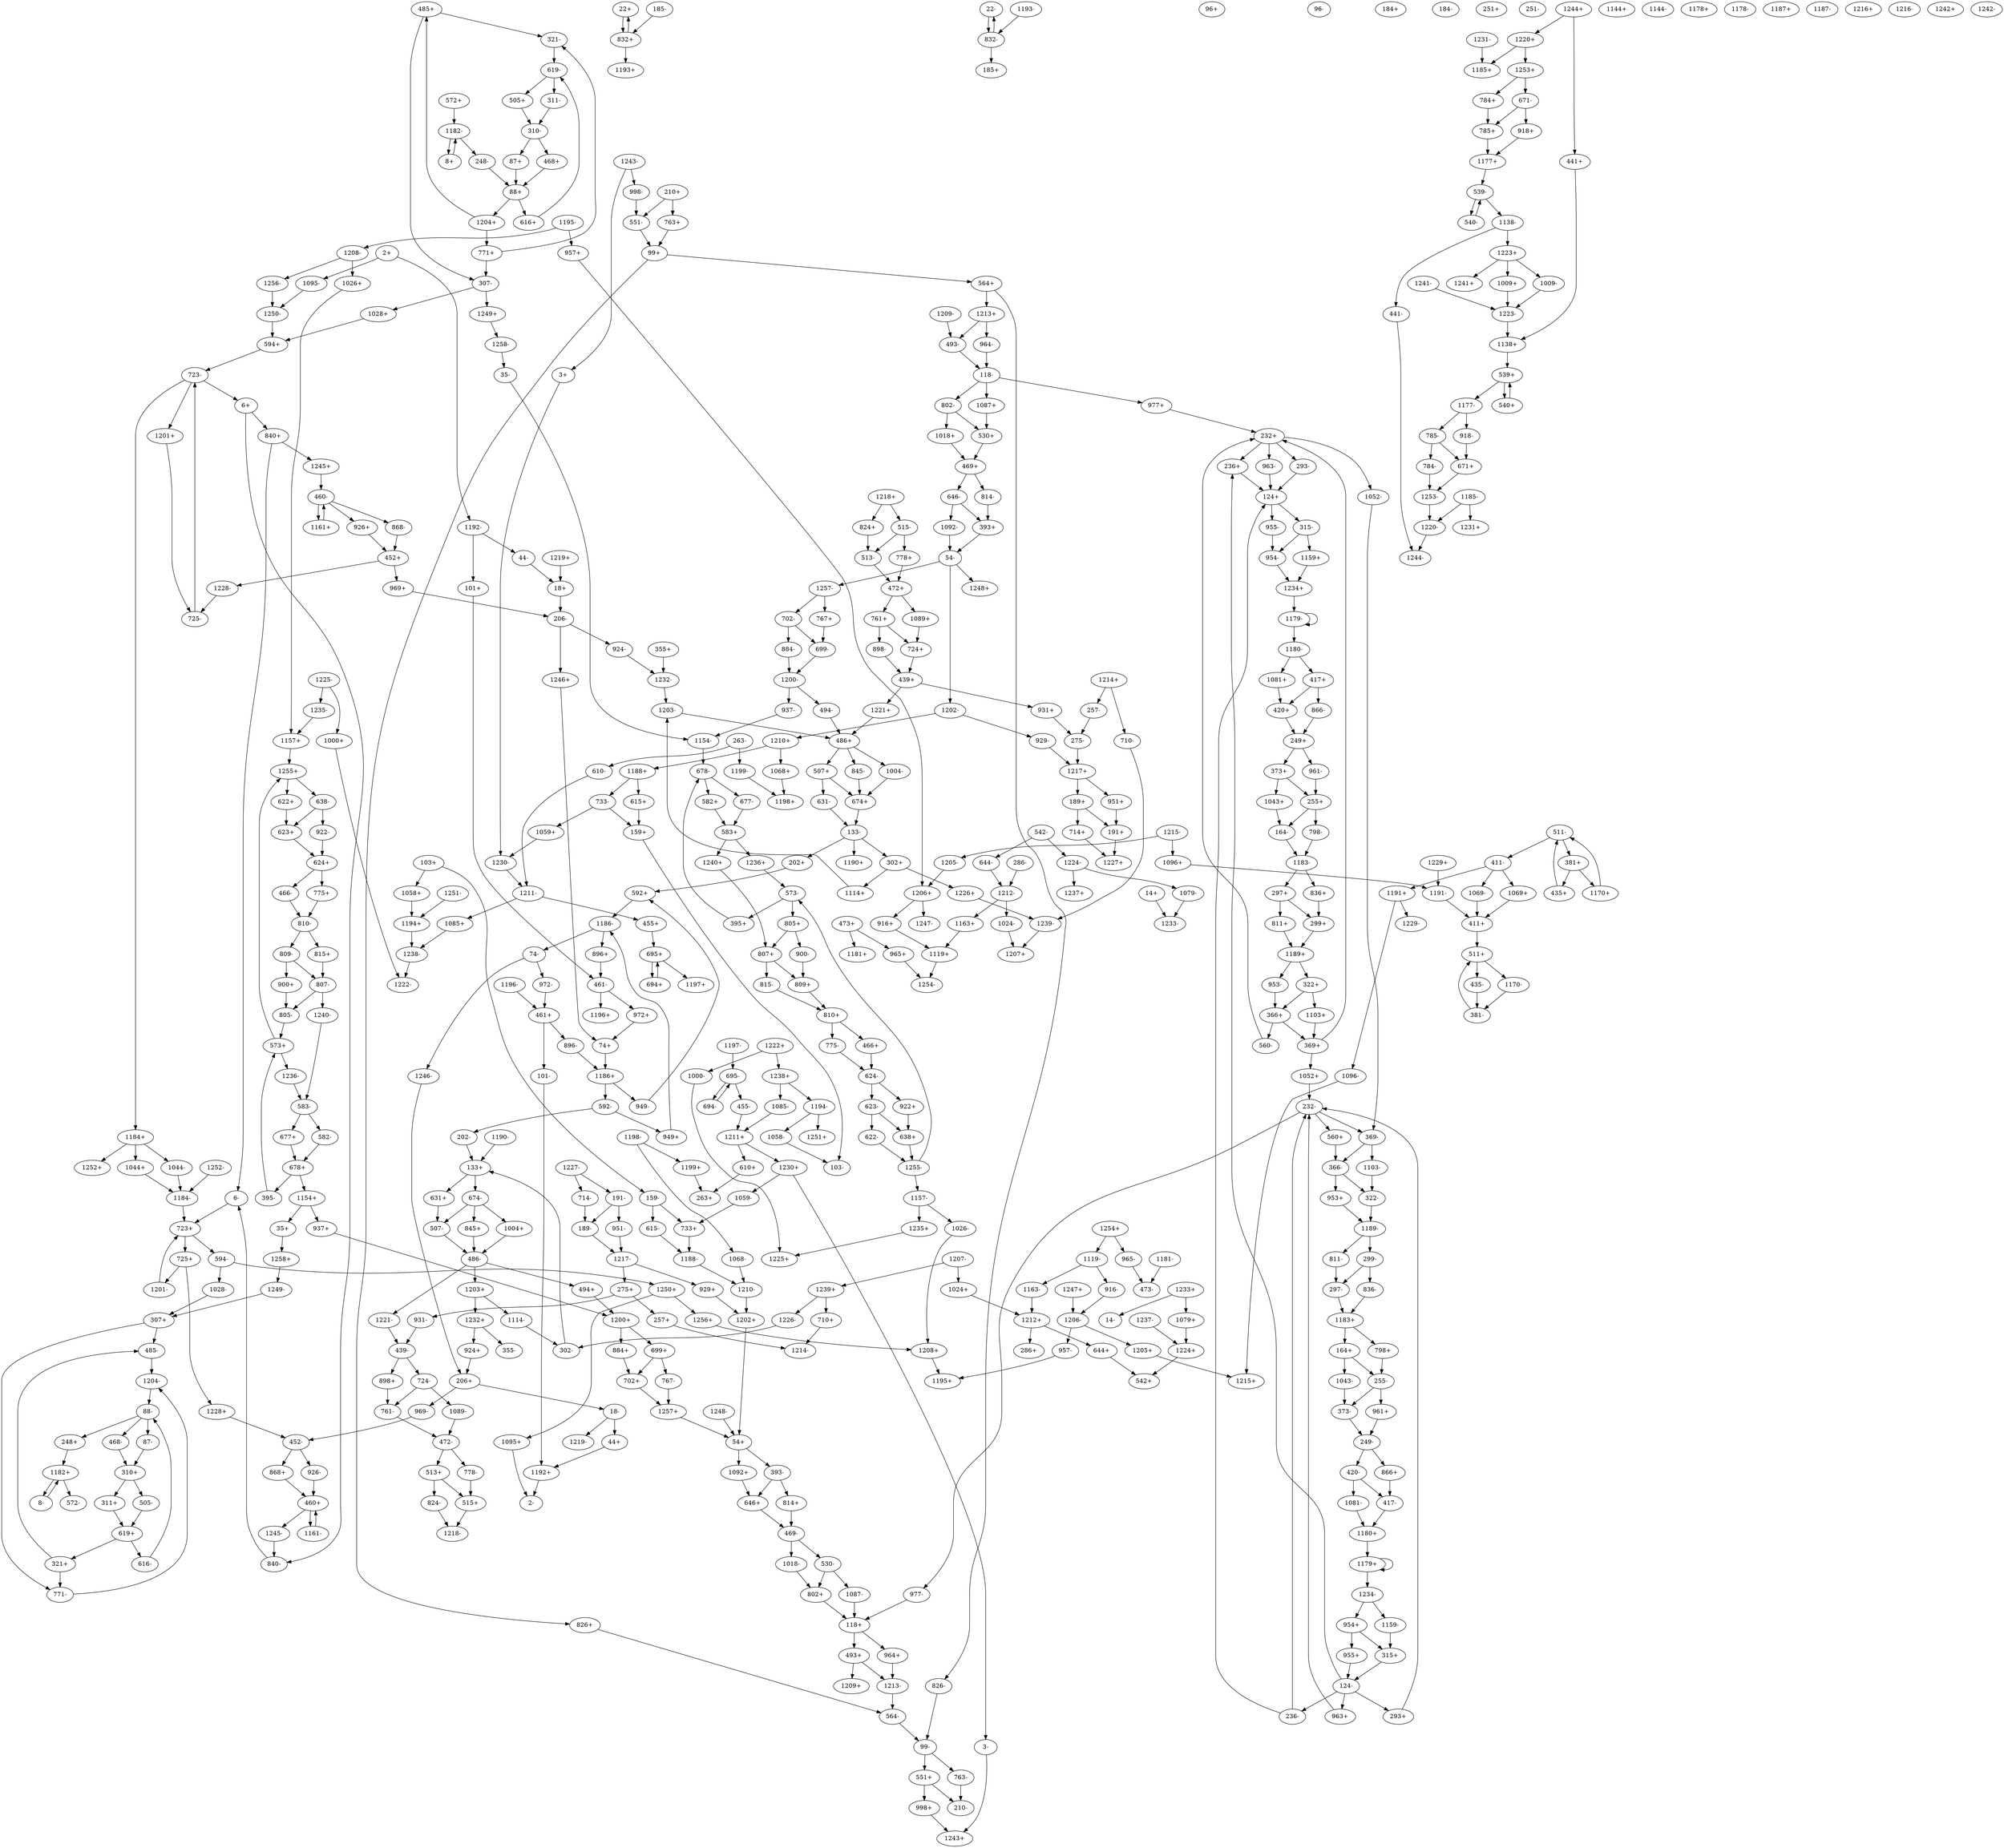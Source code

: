 digraph adj {
graph [k=96]
edge [d=-95]
"2+" [l=3406 C=49577]
"2-" [l=3406 C=49577]
"3+" [l=7853 C=103282]
"3-" [l=7853 C=103282]
"6+" [l=8737 C=112215]
"6-" [l=8737 C=112215]
"8+" [l=1013 C=10418]
"8-" [l=1013 C=10418]
"14+" [l=7589 C=96271]
"14-" [l=7589 C=96271]
"18+" [l=4107 C=62428]
"18-" [l=4107 C=62428]
"22+" [l=1031 C=14267]
"22-" [l=1031 C=14267]
"35+" [l=1872 C=24201]
"35-" [l=1872 C=24201]
"44+" [l=189 C=188]
"44-" [l=189 C=188]
"54+" [l=1926 C=91449]
"54-" [l=1926 C=91449]
"74+" [l=1682 C=27883]
"74-" [l=1682 C=27883]
"87+" [l=667 C=6339]
"87-" [l=667 C=6339]
"88+" [l=210 C=3729]
"88-" [l=210 C=3729]
"96+" [l=6206 C=80913]
"96-" [l=6206 C=80913]
"99+" [l=5428 C=73415]
"99-" [l=5428 C=73415]
"101+" [l=11035 C=150379]
"101-" [l=11035 C=150379]
"103+" [l=2527 C=28176]
"103-" [l=2527 C=28176]
"118+" [l=3802 C=176116]
"118-" [l=3802 C=176116]
"124+" [l=512 C=73236]
"124-" [l=512 C=73236]
"133+" [l=586 C=25610]
"133-" [l=586 C=25610]
"159+" [l=4959 C=65861]
"159-" [l=4959 C=65861]
"164+" [l=186 C=15828]
"164-" [l=186 C=15828]
"184+" [l=11142 C=182943]
"184-" [l=11142 C=182943]
"185+" [l=4138 C=48518]
"185-" [l=4138 C=48518]
"189+" [l=174 C=854]
"189-" [l=174 C=854]
"191+" [l=174 C=1506]
"191-" [l=174 C=1506]
"202+" [l=5027 C=65322]
"202-" [l=5027 C=65322]
"206+" [l=4612 C=73257]
"206-" [l=4612 C=73257]
"210+" [l=668 C=6964]
"210-" [l=668 C=6964]
"232+" [l=119 C=4915]
"232-" [l=119 C=4915]
"236+" [l=127 C=5945]
"236-" [l=127 C=5945]
"248+" [l=1657 C=19393]
"248-" [l=1657 C=19393]
"249+" [l=388 C=48216]
"249-" [l=388 C=48216]
"251+" [l=3294 C=41718]
"251-" [l=3294 C=41718]
"255+" [l=152 C=11142]
"255-" [l=152 C=11142]
"257+" [l=7091 C=97226]
"257-" [l=7091 C=97226]
"263+" [l=20098 C=274972]
"263-" [l=20098 C=274972]
"275+" [l=3208 C=43026]
"275-" [l=3208 C=43026]
"286+" [l=1475 C=17422]
"286-" [l=1475 C=17422]
"293+" [l=191 C=192]
"293-" [l=191 C=192]
"297+" [l=167 C=10220]
"297-" [l=167 C=10220]
"299+" [l=157 C=8070]
"299-" [l=157 C=8070]
"302+" [l=4696 C=69077]
"302-" [l=4696 C=69077]
"307+" [l=3321 C=50524]
"307-" [l=3321 C=50524]
"310+" [l=169 C=1309]
"310-" [l=169 C=1309]
"311+" [l=399 C=3124]
"311-" [l=399 C=3124]
"315+" [l=103 C=1344]
"315-" [l=103 C=1344]
"321+" [l=2067 C=23698]
"321-" [l=2067 C=23698]
"322+" [l=150 C=8926]
"322-" [l=150 C=8926]
"355+" [l=2262 C=29124]
"355-" [l=2262 C=29124]
"366+" [l=140 C=9414]
"366-" [l=140 C=9414]
"369+" [l=122 C=5948]
"369-" [l=122 C=5948]
"373+" [l=155 C=12128]
"373-" [l=155 C=12128]
"381+" [l=667 C=11965]
"381-" [l=667 C=11965]
"393+" [l=142 C=2832]
"393-" [l=142 C=2832]
"395+" [l=325 C=4498]
"395-" [l=325 C=4498]
"411+" [l=3410 C=43578]
"411-" [l=3410 C=43578]
"417+" [l=109 C=2376]
"417-" [l=109 C=2376]
"420+" [l=109 C=2315]
"420-" [l=109 C=2315]
"435+" [l=1326 C=17805]
"435-" [l=1326 C=17805]
"439+" [l=785 C=11247]
"439-" [l=785 C=11247]
"441+" [l=187 C=184]
"441-" [l=187 C=184]
"452+" [l=260 C=2620]
"452-" [l=260 C=2620]
"455+" [l=2005 C=23582]
"455-" [l=2005 C=23582]
"460+" [l=114 C=532]
"460-" [l=114 C=532]
"461+" [l=783 C=9754]
"461-" [l=783 C=9754]
"466+" [l=430 C=4174]
"466-" [l=430 C=4174]
"468+" [l=667 C=8473]
"468-" [l=667 C=8473]
"469+" [l=283 C=11109]
"469-" [l=283 C=11109]
"472+" [l=3049 C=44199]
"472-" [l=3049 C=44199]
"473+" [l=241 C=969]
"473-" [l=241 C=969]
"485+" [l=278 C=3202]
"485-" [l=278 C=3202]
"486+" [l=324 C=9304]
"486-" [l=324 C=9304]
"493+" [l=168 C=1363]
"493-" [l=168 C=1363]
"494+" [l=1758 C=19674]
"494-" [l=1758 C=19674]
"505+" [l=387 C=3072]
"505-" [l=387 C=3072]
"507+" [l=119 C=660]
"507-" [l=119 C=660]
"511+" [l=121 C=993]
"511-" [l=121 C=993]
"513+" [l=110 C=307]
"513-" [l=110 C=307]
"515+" [l=110 C=210]
"515-" [l=110 C=210]
"530+" [l=155 C=2887]
"530-" [l=155 C=2887]
"539+" [l=206 C=3036]
"539-" [l=206 C=3036]
"540+" [l=369 C=4903]
"540-" [l=369 C=4903]
"542+" [l=1947 C=21575]
"542-" [l=1947 C=21575]
"551+" [l=188 C=1186]
"551-" [l=188 C=1186]
"560+" [l=191 C=207]
"560-" [l=191 C=207]
"564+" [l=192 C=1372]
"564-" [l=192 C=1372]
"572+" [l=822 C=8973]
"572-" [l=822 C=8973]
"573+" [l=175 C=2269]
"573-" [l=175 C=2269]
"582+" [l=415 C=4176]
"582-" [l=415 C=4176]
"583+" [l=132 C=1217]
"583-" [l=132 C=1217]
"592+" [l=211 C=2475]
"592-" [l=211 C=2475]
"594+" [l=2350 C=29556]
"594-" [l=2350 C=29556]
"610+" [l=191 C=192]
"610-" [l=191 C=192]
"615+" [l=191 C=192]
"615-" [l=191 C=192]
"616+" [l=815 C=8687]
"616-" [l=815 C=8687]
"619+" [l=235 C=4153]
"619-" [l=235 C=4153]
"622+" [l=382 C=4943]
"622-" [l=382 C=4943]
"623+" [l=110 C=294]
"623-" [l=110 C=294]
"624+" [l=97 C=56]
"624-" [l=97 C=56]
"631+" [l=298 C=2334]
"631-" [l=298 C=2334]
"638+" [l=299 C=4110]
"638-" [l=299 C=4110]
"644+" [l=191 C=192]
"644-" [l=191 C=192]
"646+" [l=142 C=2995]
"646-" [l=142 C=2995]
"671+" [l=120 C=339]
"671-" [l=120 C=339]
"674+" [l=219 C=3466]
"674-" [l=219 C=3466]
"677+" [l=415 C=5106]
"677-" [l=415 C=5106]
"678+" [l=106 C=440]
"678-" [l=106 C=440]
"694+" [l=287 C=2800]
"694-" [l=287 C=2800]
"695+" [l=227 C=3815]
"695-" [l=227 C=3815]
"699+" [l=123 C=439]
"699-" [l=123 C=439]
"702+" [l=123 C=377]
"702-" [l=123 C=377]
"710+" [l=190 C=190]
"710-" [l=190 C=190]
"714+" [l=191 C=192]
"714-" [l=191 C=192]
"723+" [l=141 C=1635]
"723-" [l=141 C=1635]
"724+" [l=123 C=385]
"724-" [l=123 C=385]
"725+" [l=204 C=2525]
"725-" [l=204 C=2525]
"733+" [l=167 C=825]
"733-" [l=167 C=825]
"761+" [l=123 C=479]
"761-" [l=123 C=479]
"763+" [l=191 C=192]
"763-" [l=191 C=192]
"767+" [l=191 C=192]
"767-" [l=191 C=192]
"771+" [l=302 C=2321]
"771-" [l=302 C=2321]
"775+" [l=430 C=2968]
"775-" [l=430 C=2968]
"778+" [l=191 C=192]
"778-" [l=191 C=192]
"784+" [l=190 C=190]
"784-" [l=190 C=190]
"785+" [l=120 C=207]
"785-" [l=120 C=207]
"798+" [l=191 C=210]
"798-" [l=191 C=210]
"802+" [l=147 C=2507]
"802-" [l=147 C=2507]
"805+" [l=199 C=903]
"805-" [l=199 C=903]
"807+" [l=119 C=469]
"807-" [l=119 C=469]
"809+" [l=132 C=299]
"809-" [l=132 C=299]
"810+" [l=104 C=227]
"810-" [l=104 C=227]
"811+" [l=182 C=536]
"811-" [l=182 C=536]
"814+" [l=191 C=238]
"814-" [l=191 C=238]
"815+" [l=191 C=1036]
"815-" [l=191 C=1036]
"824+" [l=189 C=188]
"824-" [l=189 C=188]
"826+" [l=183 C=176]
"826-" [l=183 C=176]
"832+" [l=214 C=2290]
"832-" [l=214 C=2290]
"836+" [l=191 C=192]
"836-" [l=191 C=192]
"840+" [l=173 C=938]
"840-" [l=173 C=938]
"845+" [l=203 C=1894]
"845-" [l=203 C=1894]
"866+" [l=191 C=192]
"866-" [l=191 C=192]
"868+" [l=191 C=1674]
"868-" [l=191 C=1674]
"884+" [l=191 C=192]
"884-" [l=191 C=192]
"896+" [l=192 C=194]
"896-" [l=192 C=194]
"898+" [l=191 C=192]
"898-" [l=191 C=192]
"900+" [l=191 C=192]
"900-" [l=191 C=192]
"916+" [l=185 C=180]
"916-" [l=185 C=180]
"918+" [l=191 C=192]
"918-" [l=191 C=192]
"922+" [l=182 C=852]
"922-" [l=182 C=852]
"924+" [l=187 C=184]
"924-" [l=187 C=184]
"926+" [l=191 C=192]
"926-" [l=191 C=192]
"929+" [l=188 C=186]
"929-" [l=188 C=186]
"931+" [l=186 C=182]
"931-" [l=186 C=182]
"937+" [l=191 C=192]
"937-" [l=191 C=192]
"949+" [l=182 C=174]
"949-" [l=182 C=174]
"951+" [l=191 C=192]
"951-" [l=191 C=192]
"953+" [l=191 C=192]
"953-" [l=191 C=192]
"954+" [l=102 C=25]
"954-" [l=102 C=25]
"955+" [l=184 C=197]
"955-" [l=184 C=197]
"957+" [l=189 C=188]
"957-" [l=189 C=188]
"961+" [l=191 C=288]
"961-" [l=191 C=288]
"963+" [l=191 C=200]
"963-" [l=191 C=200]
"964+" [l=191 C=192]
"964-" [l=191 C=192]
"965+" [l=186 C=182]
"965-" [l=186 C=182]
"969+" [l=190 C=190]
"969-" [l=190 C=190]
"972+" [l=185 C=180]
"972-" [l=185 C=180]
"977+" [l=188 C=186]
"977-" [l=188 C=186]
"998+" [l=188 C=186]
"998-" [l=188 C=186]
"1000+" [l=189 C=188]
"1000-" [l=189 C=188]
"1004+" [l=198 C=206]
"1004-" [l=198 C=206]
"1009+" [l=181 C=172]
"1009-" [l=181 C=172]
"1018+" [l=191 C=192]
"1018-" [l=191 C=192]
"1024+" [l=190 C=190]
"1024-" [l=190 C=190]
"1026+" [l=191 C=192]
"1026-" [l=191 C=192]
"1028+" [l=209 C=228]
"1028-" [l=209 C=228]
"1043+" [l=193 C=196]
"1043-" [l=193 C=196]
"1044+" [l=182 C=174]
"1044-" [l=182 C=174]
"1052+" [l=183 C=176]
"1052-" [l=183 C=176]
"1058+" [l=185 C=180]
"1058-" [l=185 C=180]
"1059+" [l=207 C=224]
"1059-" [l=207 C=224]
"1068+" [l=190 C=190]
"1068-" [l=190 C=190]
"1069+" [l=181 C=172]
"1069-" [l=181 C=172]
"1079+" [l=183 C=176]
"1079-" [l=183 C=176]
"1081+" [l=191 C=192]
"1081-" [l=191 C=192]
"1085+" [l=194 C=198]
"1085-" [l=194 C=198]
"1087+" [l=191 C=192]
"1087-" [l=191 C=192]
"1089+" [l=191 C=192]
"1089-" [l=191 C=192]
"1092+" [l=191 C=192]
"1092-" [l=191 C=192]
"1095+" [l=190 C=190]
"1095-" [l=190 C=190]
"1096+" [l=183 C=176]
"1096-" [l=183 C=176]
"1103+" [l=191 C=192]
"1103-" [l=191 C=192]
"1114+" [l=190 C=190]
"1114-" [l=190 C=190]
"1119+" [l=8569 C=112470]
"1119-" [l=8569 C=112470]
"1138+" [l=7223 C=87632]
"1138-" [l=7223 C=87632]
"1144+" [l=6596 C=97981]
"1144-" [l=6596 C=97981]
"1154+" [l=6444 C=86085]
"1154-" [l=6444 C=86085]
"1157+" [l=5440 C=69326]
"1157-" [l=5440 C=69326]
"1159+" [l=183 C=13132]
"1159-" [l=183 C=13132]
"1161+" [l=12729 C=163168]
"1161-" [l=12729 C=163168]
"1163+" [l=6746 C=84211]
"1163-" [l=6746 C=84211]
"1170+" [l=1317 C=15735]
"1170-" [l=1317 C=15735]
"1177+" [l=10595 C=126025]
"1177-" [l=10595 C=126025]
"1178+" [l=1702 C=15788]
"1178-" [l=1702 C=15788]
"1179+" [l=117 C=5610]
"1179-" [l=117 C=5610]
"1180+" [l=670 C=82788]
"1180-" [l=670 C=82788]
"1181+" [l=15525 C=218920]
"1181-" [l=15525 C=218920]
"1182+" [l=1041 C=18735]
"1182-" [l=1041 C=18735]
"1183+" [l=1656 C=259801]
"1183-" [l=1656 C=259801]
"1184+" [l=24641 C=321117]
"1184-" [l=24641 C=321117]
"1185+" [l=25778 C=407575]
"1185-" [l=25778 C=407575]
"1186+" [l=5156 C=83404]
"1186-" [l=5156 C=83404]
"1187+" [l=22860 C=283837]
"1187-" [l=22860 C=283837]
"1188+" [l=35536 C=509674]
"1188-" [l=35536 C=509674]
"1189+" [l=1162 C=169177]
"1189-" [l=1162 C=169177]
"1190+" [l=17609 C=279275]
"1190-" [l=17609 C=279275]
"1191+" [l=14423 C=211342]
"1191-" [l=14423 C=211342]
"1192+" [l=5837 C=80876]
"1192-" [l=5837 C=80876]
"1193+" [l=11018 C=156449]
"1193-" [l=11018 C=156449]
"1194+" [l=7488 C=99700]
"1194-" [l=7488 C=99700]
"1195+" [l=7819 C=95391]
"1195-" [l=7819 C=95391]
"1196+" [l=18598 C=240937]
"1196-" [l=18598 C=240937]
"1197+" [l=19716 C=283961]
"1197-" [l=19716 C=283961]
"1198+" [l=14710 C=220955]
"1198-" [l=14710 C=220955]
"1199+" [l=32308 C=441799]
"1199-" [l=32308 C=441799]
"1200+" [l=39765 C=655492]
"1200-" [l=39765 C=655492]
"1201+" [l=20796 C=271674]
"1201-" [l=20796 C=271674]
"1202+" [l=39700 C=592021]
"1202-" [l=39700 C=592021]
"1203+" [l=37193 C=564936]
"1203-" [l=37193 C=564936]
"1204+" [l=538 C=10247]
"1204-" [l=538 C=10247]
"1205+" [l=25740 C=391609]
"1205-" [l=25740 C=391609]
"1206+" [l=35871 C=539719]
"1206-" [l=35871 C=539719]
"1207+" [l=12427 C=197636]
"1207-" [l=12427 C=197636]
"1208+" [l=16598 C=217537]
"1208-" [l=16598 C=217537]
"1209+" [l=7227 C=76383]
"1209-" [l=7227 C=76383]
"1210+" [l=10817 C=162628]
"1210-" [l=10817 C=162628]
"1211+" [l=15686 C=213588]
"1211-" [l=15686 C=213588]
"1212+" [l=28989 C=394882]
"1212-" [l=28989 C=394882]
"1213+" [l=6932 C=98627]
"1213-" [l=6932 C=98627]
"1214+" [l=15110 C=221054]
"1214-" [l=15110 C=221054]
"1215+" [l=27252 C=376908]
"1215-" [l=27252 C=376908]
"1216+" [l=17894 C=253963]
"1216-" [l=17894 C=253963]
"1217+" [l=34230 C=493635]
"1217-" [l=34230 C=493635]
"1218+" [l=12016 C=188322]
"1218-" [l=12016 C=188322]
"1219+" [l=41183 C=658702]
"1219-" [l=41183 C=658702]
"1220+" [l=9568 C=117094]
"1220-" [l=9568 C=117094]
"1221+" [l=21121 C=322191]
"1221-" [l=21121 C=322191]
"1222+" [l=27098 C=350381]
"1222-" [l=27098 C=350381]
"1223+" [l=25103 C=323385]
"1223-" [l=25103 C=323385]
"1224+" [l=7081 C=102427]
"1224-" [l=7081 C=102427]
"1225+" [l=26545 C=375420]
"1225-" [l=26545 C=375420]
"1226+" [l=25773 C=392767]
"1226-" [l=25773 C=392767]
"1227+" [l=6150 C=88303]
"1227-" [l=6150 C=88303]
"1228+" [l=7691 C=109262]
"1228-" [l=7691 C=109262]
"1229+" [l=48622 C=704864]
"1229-" [l=48622 C=704864]
"1230+" [l=24557 C=330137]
"1230-" [l=24557 C=330137]
"1231+" [l=22592 C=392116]
"1231-" [l=22592 C=392116]
"1232+" [l=32956 C=479018]
"1232-" [l=32956 C=479018]
"1233+" [l=29055 C=397132]
"1233-" [l=29055 C=397132]
"1234+" [l=383 C=22374]
"1234-" [l=383 C=22374]
"1235+" [l=4715 C=69307]
"1235-" [l=4715 C=69307]
"1236+" [l=644 C=6747]
"1236-" [l=644 C=6747]
"1237+" [l=10976 C=153175]
"1237-" [l=10976 C=153175]
"1238+" [l=18999 C=248098]
"1238-" [l=18999 C=248098]
"1239+" [l=25788 C=396838]
"1239-" [l=25788 C=396838]
"1240+" [l=3753 C=50790]
"1240-" [l=3753 C=50790]
"1241+" [l=5226 C=68371]
"1241-" [l=5226 C=68371]
"1242+" [l=51575 C=845053]
"1242-" [l=51575 C=845053]
"1243+" [l=41205 C=586695]
"1243-" [l=41205 C=586695]
"1244+" [l=23092 C=284501]
"1244-" [l=23092 C=284501]
"1245+" [l=24077 C=356246]
"1245-" [l=24077 C=356246]
"1246+" [l=6587 C=102189]
"1246-" [l=6587 C=102189]
"1247+" [l=3598 C=48396]
"1247-" [l=3598 C=48396]
"1248+" [l=12042 C=166566]
"1248-" [l=12042 C=166566]
"1249+" [l=5778 C=77627]
"1249-" [l=5778 C=77627]
"1250+" [l=25918 C=343770]
"1250-" [l=25918 C=343770]
"1251+" [l=10190 C=132086]
"1251-" [l=10190 C=132086]
"1252+" [l=5688 C=77466]
"1252-" [l=5688 C=77466]
"1253+" [l=6756 C=90829]
"1253-" [l=6756 C=90829]
"1254+" [l=19156 C=256663]
"1254-" [l=19156 C=256663]
"1255+" [l=321 C=5509]
"1255-" [l=321 C=5509]
"1256+" [l=22982 C=267938]
"1256-" [l=22982 C=267938]
"1257+" [l=63938 C=1018343]
"1257-" [l=63938 C=1018343]
"1258+" [l=191 C=0]
"1258-" [l=191 C=0]
"2+" -> "1095-"
"2+" -> "1192-"
"3+" -> "1230-"
"3-" -> "1243+"
"6+" -> "840+"
"6+" -> "840-" [d=-13]
"6-" -> "723+" [d=-89]
"8+" -> "1182-"
"8-" -> "1182+"
"14+" -> "1233-"
"18+" -> "206-"
"18-" -> "44+"
"18-" -> "1219-"
"22+" -> "832+"
"22-" -> "832-"
"35+" -> "1258+"
"35-" -> "1154-"
"44+" -> "1192+"
"44-" -> "18+"
"54+" -> "393-"
"54+" -> "1092+"
"54-" -> "1202-"
"54-" -> "1248+" [d=-91]
"54-" -> "1257-" [d=-91]
"74+" -> "1186+"
"74-" -> "972-"
"74-" -> "1246-"
"87+" -> "88+"
"87-" -> "310+"
"88+" -> "616+"
"88+" -> "1204+"
"88-" -> "87-"
"88-" -> "248+" [d=-89]
"88-" -> "468-" [d=-89]
"99+" -> "564+"
"99+" -> "826+"
"99-" -> "551+"
"99-" -> "763-"
"101+" -> "461-"
"101-" -> "1192+"
"103+" -> "159-"
"103+" -> "1058+"
"118+" -> "493+"
"118+" -> "964+"
"118-" -> "1087+"
"118-" -> "802-" [d=-87]
"118-" -> "977+" [d=-87]
"124+" -> "955-"
"124+" -> "315-"
"124-" -> "236+" [d=-10]
"124-" -> "963+" [d=-17]
"124-" -> "236-" [d=-13]
"124-" -> "293+" [d=-13]
"133+" -> "631+"
"133+" -> "674-"
"133-" -> "202+"
"133-" -> "302+" [d=-76]
"133-" -> "1190+" [d=-76]
"159+" -> "103-"
"159-" -> "615-"
"159-" -> "733+" [d=-71]
"164+" -> "1043-"
"164+" -> "255-" [d=-90]
"164-" -> "1183-"
"185-" -> "832+"
"189+" -> "714+"
"189+" -> "191+" [d=-78]
"189-" -> "1217-"
"191+" -> "1227+"
"191-" -> "951-"
"191-" -> "189-" [d=-78]
"202+" -> "592+"
"202-" -> "133+"
"206+" -> "18-"
"206+" -> "969-"
"206-" -> "924-"
"206-" -> "1246+"
"210+" -> "763+"
"210+" -> "551-" [d=-92]
"232+" -> "293-"
"232+" -> "963-" [d=-91]
"232+" -> "1052-" [d=-44]
"232+" -> "236+" [d=-31]
"232-" -> "560+"
"232-" -> "977-" [d=-45]
"232-" -> "369-" [d=-36]
"236+" -> "124+" [d=-13]
"236-" -> "124+" [d=-10]
"236-" -> "232-" [d=-31]
"248+" -> "1182+"
"248-" -> "88+" [d=-89]
"249+" -> "373+"
"249+" -> "961-"
"249-" -> "866+"
"249-" -> "420-"
"255+" -> "798-"
"255+" -> "164-" [d=-90]
"255-" -> "961+"
"255-" -> "373-" [d=-59]
"257+" -> "1214-"
"257-" -> "275-"
"263-" -> "610-"
"263-" -> "1199-"
"275+" -> "257+"
"275+" -> "931-"
"275-" -> "1217+"
"286-" -> "1212-"
"293+" -> "232-"
"293-" -> "124+" [d=-13]
"297+" -> "811+"
"297+" -> "299+" [d=-71]
"297-" -> "1183+"
"299+" -> "1189+"
"299-" -> "836-"
"299-" -> "297-" [d=-71]
"302+" -> "1114+"
"302+" -> "1226+"
"302-" -> "133+" [d=-76]
"307+" -> "485-"
"307+" -> "771-"
"307-" -> "1028+"
"307-" -> "1249+"
"310+" -> "311+"
"310+" -> "505-"
"310-" -> "87+"
"310-" -> "468+"
"311+" -> "619+"
"311-" -> "310-"
"315+" -> "124-"
"315-" -> "1159+"
"315-" -> "954-" [d=-15]
"321+" -> "485-"
"321+" -> "771-"
"321-" -> "619-"
"322+" -> "1103+"
"322+" -> "366+" [d=-54]
"322-" -> "1189-"
"355+" -> "1232-"
"366+" -> "560-"
"366+" -> "369+" [d=-85]
"366-" -> "953+"
"366-" -> "322-" [d=-54]
"369+" -> "1052+"
"369+" -> "232+" [d=-36]
"369-" -> "1103-"
"369-" -> "366-" [d=-85]
"373+" -> "1043+"
"373+" -> "255+" [d=-59]
"373-" -> "249-"
"381+" -> "435+"
"381+" -> "1170+"
"381-" -> "511+"
"393+" -> "54-"
"393-" -> "814+"
"393-" -> "646+" [d=-46]
"395+" -> "678-"
"395-" -> "573+"
"411+" -> "511+"
"411-" -> "1069-"
"411-" -> "1069+" [d=-12]
"411-" -> "1191+" [d=-12]
"417+" -> "866-"
"417+" -> "420+" [d=-13]
"417-" -> "1180+"
"420+" -> "249+"
"420-" -> "1081-"
"420-" -> "417-" [d=-13]
"435+" -> "511-"
"435-" -> "381-"
"439+" -> "931+"
"439+" -> "1221+"
"439-" -> "898+"
"439-" -> "724-"
"441+" -> "1138+"
"441-" -> "1244-"
"452+" -> "969+"
"452+" -> "1228-"
"452-" -> "868+"
"452-" -> "926-"
"455+" -> "695+"
"455-" -> "1211+"
"460+" -> "1161-"
"460+" -> "1245-"
"460-" -> "1161+"
"460-" -> "868-" [d=-56]
"460-" -> "926+" [d=-56]
"461+" -> "101-"
"461+" -> "896-"
"461-" -> "972+"
"461-" -> "1196+"
"466+" -> "624-"
"466-" -> "810-"
"468+" -> "88+" [d=-89]
"468-" -> "310+"
"469+" -> "646-"
"469+" -> "814-"
"469-" -> "530-"
"469-" -> "1018-"
"472+" -> "1089+"
"472+" -> "761+"
"472-" -> "778-"
"472-" -> "513+"
"473+" -> "965+"
"473+" -> "1181+"
"485+" -> "307-"
"485+" -> "321-"
"485-" -> "1204-"
"486+" -> "845-"
"486+" -> "507+" [d=-74]
"486+" -> "1004-" [d=-74]
"486-" -> "494+" [d=-89]
"486-" -> "1203+" [d=-89]
"486-" -> "1221-"
"493+" -> "1209+"
"493+" -> "1213-" [d=-72]
"493-" -> "118-"
"494+" -> "1200+"
"494-" -> "486+" [d=-89]
"505+" -> "310-"
"505-" -> "619+"
"507+" -> "631-"
"507+" -> "674+" [d=-16]
"507-" -> "486-" [d=-74]
"511+" -> "435-"
"511+" -> "1170-"
"511-" -> "381+"
"511-" -> "411-"
"513+" -> "824-"
"513+" -> "515+" [d=-14]
"513-" -> "472+"
"515+" -> "1218-"
"515-" -> "778+"
"515-" -> "513-" [d=-14]
"530+" -> "469+"
"530-" -> "1087-"
"530-" -> "802+" [d=-59]
"539+" -> "540+"
"539+" -> "1177-"
"539-" -> "540-"
"539-" -> "1138-"
"540+" -> "539+"
"540-" -> "539-"
"542-" -> "644-"
"542-" -> "1224-"
"551+" -> "998+"
"551+" -> "210-" [d=-92]
"551-" -> "99+"
"560+" -> "366-"
"560-" -> "232+"
"564+" -> "826-"
"564+" -> "1213+"
"564-" -> "99-"
"572+" -> "1182-"
"573+" -> "1236-"
"573+" -> "1255+" [d=-47]
"573-" -> "395+"
"573-" -> "805+"
"582+" -> "583+"
"582-" -> "678+"
"583+" -> "1236+"
"583+" -> "1240+"
"583-" -> "582-"
"583-" -> "677+"
"592+" -> "1186-"
"592-" -> "202-"
"592-" -> "949+"
"594+" -> "723-"
"594-" -> "1028-"
"594-" -> "1250+"
"610+" -> "263+"
"610-" -> "1211-"
"615+" -> "159+"
"615-" -> "1188-"
"616+" -> "619-"
"616-" -> "88-"
"619+" -> "321+"
"619+" -> "616-"
"619-" -> "311-"
"619-" -> "505+"
"622+" -> "623+"
"622-" -> "1255-"
"623+" -> "624+"
"623-" -> "622-"
"623-" -> "638+" [d=-24]
"624+" -> "466-"
"624+" -> "775+"
"624-" -> "623-"
"624-" -> "922+"
"631+" -> "507-"
"631-" -> "133-"
"638+" -> "1255-"
"638-" -> "922-"
"638-" -> "623+" [d=-24]
"644+" -> "542+"
"644-" -> "1212-"
"646+" -> "469-"
"646-" -> "1092-"
"646-" -> "393+" [d=-46]
"671+" -> "1253-"
"671-" -> "918+"
"671-" -> "785+" [d=-24]
"674+" -> "133-"
"674-" -> "1004+"
"674-" -> "845+" [d=-79]
"674-" -> "507-" [d=-16]
"677+" -> "678+"
"677-" -> "583+"
"678+" -> "395-"
"678+" -> "1154+"
"678-" -> "582+"
"678-" -> "677-"
"694+" -> "695+"
"694-" -> "695-"
"695+" -> "694+"
"695+" -> "1197+"
"695-" -> "455-"
"695-" -> "694-"
"699+" -> "767-"
"699+" -> "702+" [d=-27]
"699-" -> "1200-"
"702+" -> "1257+"
"702-" -> "884-"
"702-" -> "699-" [d=-27]
"710+" -> "1214-"
"710-" -> "1239-"
"714+" -> "1227+"
"714-" -> "189-"
"723+" -> "594-"
"723+" -> "725+"
"723-" -> "6+" [d=-89]
"723-" -> "1184+" [d=-89]
"723-" -> "1201+"
"724+" -> "439+"
"724-" -> "1089-"
"724-" -> "761-" [d=-27]
"725+" -> "1201-"
"725+" -> "1228+"
"725-" -> "723-"
"733+" -> "1188-"
"733-" -> "1059+"
"733-" -> "159+" [d=-71]
"761+" -> "898-"
"761+" -> "724+" [d=-27]
"761-" -> "472-"
"763+" -> "99+"
"763-" -> "210-"
"767+" -> "699-"
"767-" -> "1257+"
"771+" -> "307-"
"771+" -> "321-"
"771-" -> "1204-"
"775+" -> "810-"
"775-" -> "624-"
"778+" -> "472+"
"778-" -> "515+"
"784+" -> "785+"
"784-" -> "1253-"
"785+" -> "1177+"
"785-" -> "784-"
"785-" -> "671+" [d=-24]
"798+" -> "255-"
"798-" -> "1183-"
"802+" -> "118+" [d=-87]
"802-" -> "1018+"
"802-" -> "530+" [d=-59]
"805+" -> "900-"
"805+" -> "807+" [d=-82]
"805-" -> "573+"
"807+" -> "815-"
"807+" -> "809+" [d=-36]
"807-" -> "805-" [d=-82]
"807-" -> "1240-"
"809+" -> "810+"
"809-" -> "900+"
"809-" -> "807-" [d=-36]
"810+" -> "466+"
"810+" -> "775-"
"810-" -> "809-"
"810-" -> "815+"
"811+" -> "1189+"
"811-" -> "297-"
"814+" -> "469-"
"814-" -> "393+"
"815+" -> "807-"
"815-" -> "810+"
"824+" -> "513-"
"824-" -> "1218-"
"826+" -> "564-"
"826-" -> "99-"
"832+" -> "22+"
"832+" -> "1193+"
"832-" -> "22-"
"832-" -> "185+"
"836+" -> "299+"
"836-" -> "1183+"
"840+" -> "6-" [d=-13]
"840+" -> "1245+"
"840-" -> "6-"
"845+" -> "486-"
"845-" -> "674+" [d=-79]
"866+" -> "417-"
"866-" -> "249+"
"868+" -> "460+" [d=-56]
"868-" -> "452+"
"884+" -> "702+"
"884-" -> "1200-"
"896+" -> "461-"
"896-" -> "1186+"
"898+" -> "761-"
"898-" -> "439+"
"900+" -> "805-"
"900-" -> "809+"
"916+" -> "1119+"
"916-" -> "1206-"
"918+" -> "1177+"
"918-" -> "671+"
"922+" -> "638+"
"922-" -> "624+"
"924+" -> "206+"
"924-" -> "1232-"
"926+" -> "452+"
"926-" -> "460+" [d=-56]
"929+" -> "1202+"
"929-" -> "1217+"
"931+" -> "275-"
"931-" -> "439-"
"937+" -> "1200+"
"937-" -> "1154-"
"949+" -> "1186-"
"949-" -> "592+"
"951+" -> "191+"
"951-" -> "1217-"
"953+" -> "1189-"
"953-" -> "366+"
"954+" -> "955+"
"954+" -> "315+" [d=-15]
"954-" -> "1234+"
"955+" -> "124-"
"955-" -> "954-"
"957+" -> "1206+"
"957-" -> "1195+"
"961+" -> "249-"
"961-" -> "255+"
"963+" -> "232-" [d=-91]
"963-" -> "124+" [d=-17]
"964+" -> "1213-"
"964-" -> "118-"
"965+" -> "1254-"
"965-" -> "473-"
"969+" -> "206-"
"969-" -> "452-"
"972+" -> "74+"
"972-" -> "461+"
"977+" -> "232+" [d=-45]
"977-" -> "118+" [d=-87]
"998+" -> "1243+"
"998-" -> "551-"
"1000+" -> "1222-"
"1000-" -> "1225+"
"1004+" -> "486-" [d=-74]
"1004-" -> "674+"
"1009+" -> "1223-"
"1009-" -> "1223-" [d=-20]
"1018+" -> "469+"
"1018-" -> "802+"
"1024+" -> "1212+"
"1024-" -> "1207+"
"1026+" -> "1157+"
"1026-" -> "1208+"
"1028+" -> "594+"
"1028-" -> "307+"
"1043+" -> "164-"
"1043-" -> "373-"
"1044+" -> "1184-"
"1044-" -> "1184-" [d=-13]
"1052+" -> "232-" [d=-44]
"1052-" -> "369-"
"1058+" -> "1194+"
"1058-" -> "103-"
"1059+" -> "1230-"
"1059-" -> "733+"
"1068+" -> "1198+"
"1068-" -> "1210-"
"1069+" -> "411+"
"1069-" -> "411+" [d=-12]
"1079+" -> "1224+"
"1079-" -> "1233-"
"1081+" -> "420+"
"1081-" -> "1180+"
"1085+" -> "1238-"
"1085-" -> "1211+"
"1087+" -> "530+"
"1087-" -> "118+"
"1089+" -> "724+"
"1089-" -> "472-"
"1092+" -> "646+"
"1092-" -> "54-"
"1095+" -> "2-"
"1095-" -> "1250-"
"1096+" -> "1191-"
"1096-" -> "1215+"
"1103+" -> "369+"
"1103-" -> "322-"
"1114+" -> "1203-"
"1114-" -> "302-"
"1119+" -> "1254-"
"1119-" -> "916-"
"1119-" -> "1163-"
"1138+" -> "539+"
"1138-" -> "441-"
"1138-" -> "1223+"
"1154+" -> "35+"
"1154+" -> "937+"
"1154-" -> "678-"
"1157+" -> "1255+"
"1157-" -> "1026-"
"1157-" -> "1235+"
"1159+" -> "1234+"
"1159-" -> "315+"
"1161+" -> "460-"
"1161-" -> "460+"
"1163+" -> "1119+"
"1163-" -> "1212+"
"1170+" -> "511-"
"1170-" -> "381-"
"1177+" -> "539-"
"1177-" -> "918-"
"1177-" -> "785-"
"1179+" -> "1179+"
"1179+" -> "1234-"
"1179-" -> "1179-"
"1179-" -> "1180-"
"1180+" -> "1179+"
"1180-" -> "1081+"
"1180-" -> "417+"
"1181-" -> "473-"
"1182+" -> "8-"
"1182+" -> "572-"
"1182-" -> "8+"
"1182-" -> "248-"
"1183+" -> "164+"
"1183+" -> "798+"
"1183-" -> "297+"
"1183-" -> "836+"
"1184+" -> "1044-"
"1184+" -> "1044+" [d=-13]
"1184+" -> "1252+" [d=-13]
"1184-" -> "723+" [d=-89]
"1185-" -> "1220-" [d=-10]
"1185-" -> "1231+"
"1186+" -> "592-"
"1186+" -> "949-"
"1186-" -> "74-"
"1186-" -> "896+"
"1188+" -> "615+"
"1188+" -> "733-"
"1188-" -> "1210-"
"1189+" -> "322+"
"1189+" -> "953-"
"1189-" -> "299-"
"1189-" -> "811-"
"1190-" -> "133+" [d=-76]
"1191+" -> "1096-"
"1191+" -> "1229-"
"1191-" -> "411+" [d=-12]
"1192+" -> "2-"
"1192-" -> "44-"
"1192-" -> "101+"
"1193-" -> "832-"
"1194+" -> "1238-"
"1194-" -> "1058-"
"1194-" -> "1251+"
"1195-" -> "957+"
"1195-" -> "1208-"
"1196-" -> "461+"
"1197-" -> "695-"
"1198-" -> "1068-"
"1198-" -> "1199+"
"1199+" -> "263+"
"1199-" -> "1198+"
"1200+" -> "884+"
"1200+" -> "699+"
"1200-" -> "494-"
"1200-" -> "937-"
"1201+" -> "725-"
"1201-" -> "723+"
"1202+" -> "54+"
"1202-" -> "929-"
"1202-" -> "1210+"
"1203+" -> "1114-"
"1203+" -> "1232+"
"1203-" -> "486+" [d=-89]
"1204+" -> "485+"
"1204+" -> "771+"
"1204-" -> "88-"
"1205+" -> "1215+"
"1205-" -> "1206+"
"1206+" -> "916+"
"1206+" -> "1247-"
"1206-" -> "957-"
"1206-" -> "1205+"
"1207-" -> "1024+"
"1207-" -> "1239+"
"1208+" -> "1195+"
"1208-" -> "1026+"
"1208-" -> "1256-"
"1209-" -> "493-"
"1210+" -> "1068+"
"1210+" -> "1188+"
"1210-" -> "1202+"
"1211+" -> "610+"
"1211+" -> "1230+"
"1211-" -> "455+"
"1211-" -> "1085+"
"1212+" -> "286+"
"1212+" -> "644+"
"1212-" -> "1024-"
"1212-" -> "1163+"
"1213+" -> "964-"
"1213+" -> "493-" [d=-72]
"1213-" -> "564-"
"1214+" -> "257-"
"1214+" -> "710-"
"1215-" -> "1096+"
"1215-" -> "1205-"
"1217+" -> "189+"
"1217+" -> "951+"
"1217-" -> "275+"
"1217-" -> "929+"
"1218+" -> "824+"
"1218+" -> "515-"
"1219+" -> "18+"
"1220+" -> "1185+" [d=-10]
"1220+" -> "1253+"
"1220-" -> "1244-"
"1221+" -> "486+"
"1221-" -> "439-"
"1222+" -> "1000-"
"1222+" -> "1238+"
"1223+" -> "1009-"
"1223+" -> "1009+" [d=-20]
"1223+" -> "1241+" [d=-20]
"1223-" -> "1138+"
"1224+" -> "542+"
"1224-" -> "1079-"
"1224-" -> "1237+"
"1225-" -> "1000+"
"1225-" -> "1235-"
"1226+" -> "1239-"
"1226-" -> "302-"
"1227-" -> "191-"
"1227-" -> "714-"
"1228+" -> "452-"
"1228-" -> "725-"
"1229+" -> "1191-"
"1230+" -> "3-"
"1230+" -> "1059-"
"1230-" -> "1211-"
"1231-" -> "1185+"
"1232+" -> "355-"
"1232+" -> "924+"
"1232-" -> "1203-"
"1233+" -> "14-"
"1233+" -> "1079+"
"1234+" -> "1179-"
"1234-" -> "1159-"
"1234-" -> "954+"
"1235+" -> "1225+"
"1235-" -> "1157+"
"1236+" -> "573-"
"1236-" -> "583-"
"1237-" -> "1224+"
"1238+" -> "1085-"
"1238+" -> "1194-"
"1238-" -> "1222-"
"1239+" -> "710+"
"1239+" -> "1226-"
"1239-" -> "1207+"
"1240+" -> "807+"
"1240-" -> "583-"
"1241-" -> "1223-" [d=-20]
"1243-" -> "3+"
"1243-" -> "998-"
"1244+" -> "441+"
"1244+" -> "1220+"
"1245+" -> "460-"
"1245-" -> "840-"
"1246+" -> "74+"
"1246-" -> "206+"
"1247+" -> "1206-"
"1248-" -> "54+" [d=-91]
"1249+" -> "1258-"
"1249-" -> "307+"
"1250+" -> "1095+"
"1250+" -> "1256+"
"1250-" -> "594+"
"1251-" -> "1194+"
"1252-" -> "1184-" [d=-13]
"1253+" -> "784+"
"1253+" -> "671-"
"1253-" -> "1220-"
"1254+" -> "965-"
"1254+" -> "1119-"
"1255+" -> "622+"
"1255+" -> "638-"
"1255-" -> "1157-"
"1255-" -> "573-" [d=-47]
"1256+" -> "1208+"
"1256-" -> "1250-"
"1257+" -> "54+" [d=-91]
"1257-" -> "767+"
"1257-" -> "702-"
"1258+" -> "1249-"
"1258-" -> "35-"
}
